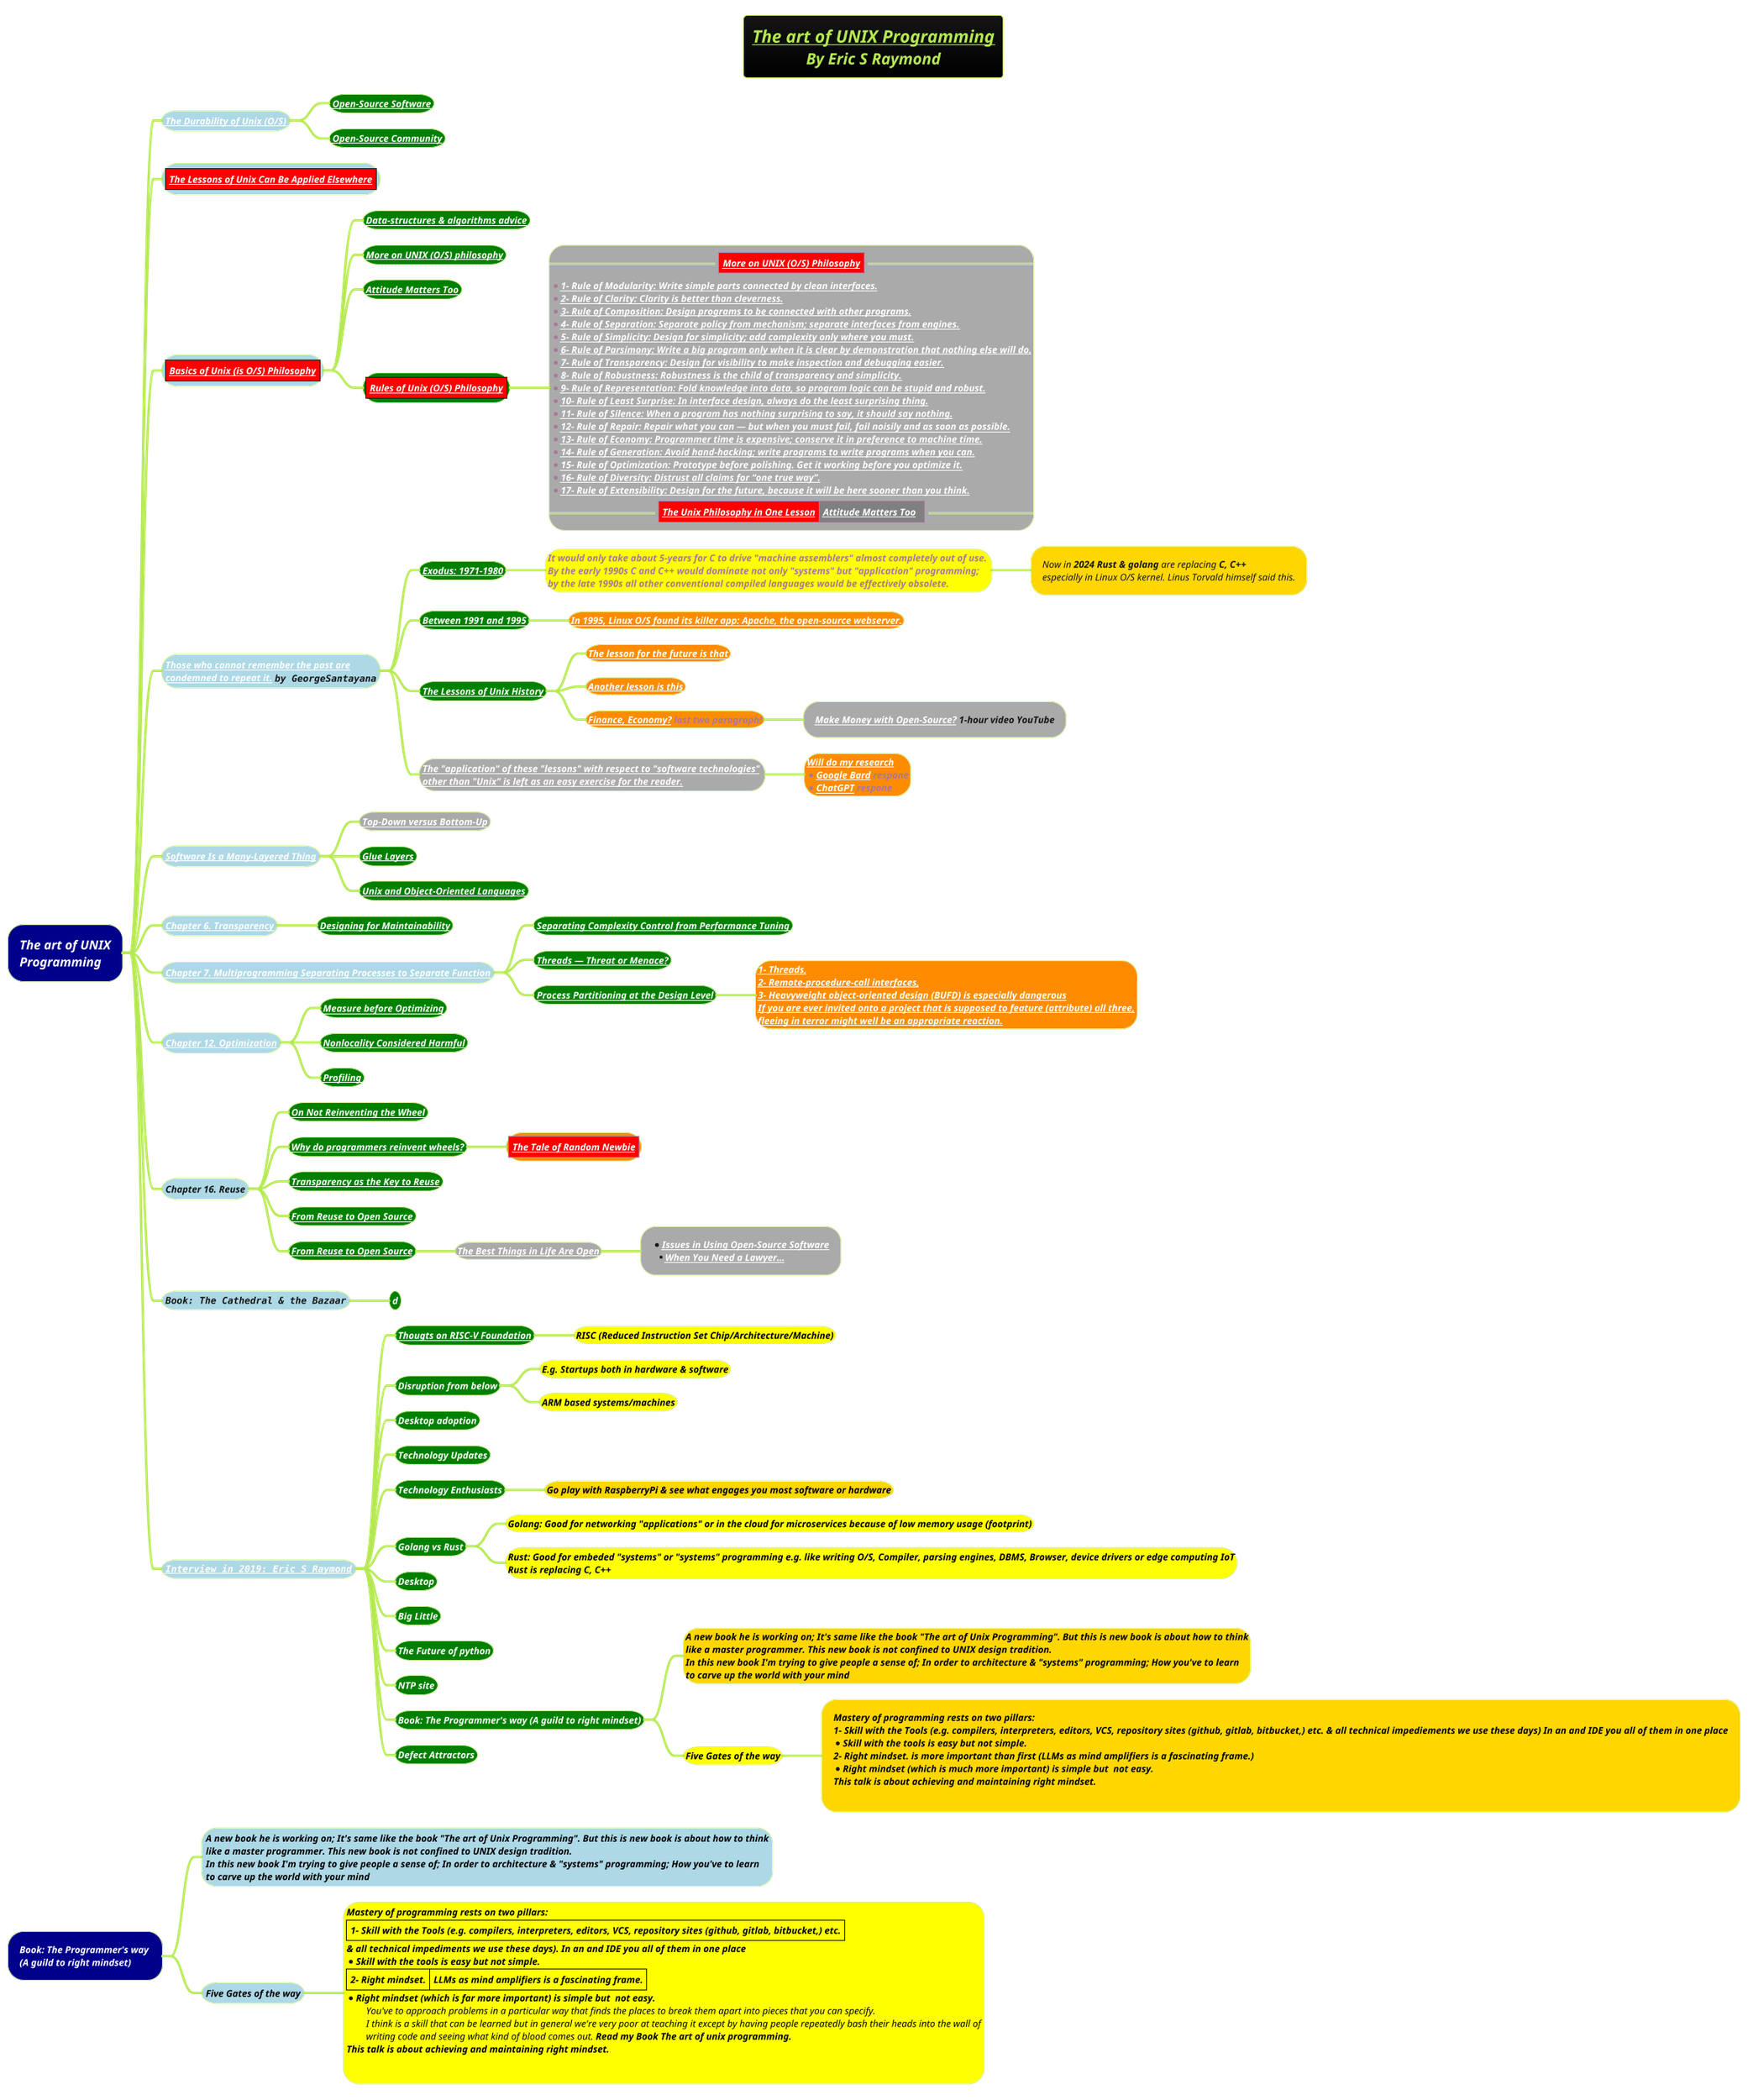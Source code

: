 @startmindmap
title =<i><u><size:18>The art of UNIX Programming \n<i>By Eric S Raymond
!theme hacker

*[#darkblue] <color #white><i>The art of UNIX\n<color #white><i>Programming
**[#lightblue] <i><size:12>[[docs/3-programming-languages/Venkat-Subramaniam/images/img_701.png The Durability of Unix (O/S)]]

***[#green] <size:12><color #white><i><b>[[docs/3-programming-languages/Venkat-Subramaniam/images/img_701.png Open-Source Software]]
***[#green] <size:12><color #white><i><b>[[docs/3-programming-languages/Venkat-Subramaniam/images/img_701.png Open-Source Community]]
**[#lightblue] |<#red><i><size:12>[[docs/3-programming-languages/Venkat-Subramaniam/images/img_702.png The Lessons of Unix Can Be Applied Elsewhere]]|
**[#lightblue] |<#red><i><size:12>[[docs/3-programming-languages/Venkat-Subramaniam/images/img_703.png Basics of Unix (is O/S) Philosophy]]|
***[#green] <size:12><color #white><i><b>[[docs/3-programming-languages/Venkat-Subramaniam/images/img_257.png Data-structures & algorithms advice]]
***[#green] <size:12><color #white><i><b>[[docs/3-programming-languages/Venkat-Subramaniam/images/img_707.drawio.png More on UNIX (O/S) philosophy]]
***[#green] <size:12><color #white><i><b>[[docs/3-programming-languages/Venkat-Subramaniam/images/img_285.png Attitude Matters Too]]

***[#green] |<#red><i><b><size:12>[[docs/3-programming-languages/Venkat-Subramaniam/images/img_257.png Rules of Unix (O/S) Philosophy]]|
****[#a]:==|<#red><size:12><color #white><i><b>[[docs/3-programming-languages/Venkat-Subramaniam/images/img_707.drawio.png More on UNIX (O/S) Philosophy]]|==
*<size:12><color #white><i><b>[[docs/3-programming-languages/Venkat-Subramaniam/images/img_704.png 1- Rule of Modularity: Write simple parts connected by clean interfaces.]]
*<size:12><color #white><i><b>[[docs/3-programming-languages/Venkat-Subramaniam/images/img_705.png 2- Rule of Clarity: Clarity is better than cleverness.]]
*<size:12><color #white><i><b>[[docs/3-programming-languages/Venkat-Subramaniam/images/img_706.png 3- Rule of Composition: Design programs to be connected with other programs.]]
*<size:12><color #white><i><b>[[docs/3-programming-languages/Venkat-Subramaniam/images/img_707.png 4- Rule of Separation: Separate policy from mechanism; separate interfaces from engines.]]
*<size:12><color #white><i><b>[[docs/3-programming-languages/Venkat-Subramaniam/images/img_708.png 5- Rule of Simplicity: Design for simplicity; add complexity only where you must.]]
*<size:12><color #white><i><b>[[docs/3-programming-languages/Venkat-Subramaniam/images/img_709.png 6- Rule of Parsimony: Write a big program only when it is clear by demonstration that nothing else will do.]]
*<size:12><color #white><i><b>[[docs/3-programming-languages/Venkat-Subramaniam/images/img_710.png 7- Rule of Transparency: Design for visibility to make inspection and debugging easier.]]
*<size:12><color #white><i><b>[[docs/3-programming-languages/Venkat-Subramaniam/images/img_711.png 8- Rule of Robustness: Robustness is the child of transparency and simplicity.]]
*<size:12><color #white><i><b>[[docs/3-programming-languages/Venkat-Subramaniam/images/img_712.png 9- Rule of Representation: Fold knowledge into data, so program logic can be stupid and robust.]]
*<size:12><color #white><i><b>[[docs/3-programming-languages/Venkat-Subramaniam/images/img_713.png 10- Rule of Least Surprise: In interface design, always do the least surprising thing.]]
*<size:12><color #white><i><b>[[docs/3-programming-languages/Venkat-Subramaniam/images/img_714.png 11- Rule of Silence: When a program has nothing surprising to say, it should say nothing.]]
*<size:12><color #white><i><b>[[docs/3-programming-languages/Venkat-Subramaniam/images/img_715.png 12- Rule of Repair: Repair what you can — but when you must fail, fail noisily and as soon as possible.]]
*<size:12><color #white><i><b>[[docs/3-programming-languages/Venkat-Subramaniam/images/img_716.png 13- Rule of Economy: Programmer time is expensive; conserve it in preference to machine time.]]
*<size:12><color #white><i><b>[[docs/3-programming-languages/Venkat-Subramaniam/images/img_717.png 14- Rule of Generation: Avoid hand-hacking; write programs to write programs when you can.]]
*<size:12><color #white><i><b>[[docs/3-programming-languages/Venkat-Subramaniam/images/img_718.png 15- Rule of Optimization: Prototype before polishing. Get it working before you optimize it.]]
*<size:12><color #white><i><b>[[docs/3-programming-languages/Venkat-Subramaniam/images/img_719.png 16- Rule of Diversity: Distrust all claims for “one true way”.]]
*<size:12><color #white><i><b>[[docs/3-programming-languages/Venkat-Subramaniam/images/img_720.png 17- Rule of Extensibility: Design for the future, because it will be here sooner than you think.]]
==|<#red><size:12><color #white><i><b>[[docs/3-programming-languages/Venkat-Subramaniam/images/img_721.png The Unix Philosophy in One Lesson]]|<#grey><size:12><color #white><i><b>[[docs/3-programming-languages/Venkat-Subramaniam/images/img_285.png Attitude Matters Too]]  |==;

**[#lightblue] <i><size:12>[[docs/3-programming-languages/Venkat-Subramaniam/images/img_701.png Those who cannot remember the past are]]\n<i><size:12>[[docs/3-programming-languages/Venkat-Subramaniam/images/img_701.png condemned to repeat it.]] ""by GeorgeSantayana""
***[#green] <b><i><size:12>[[docs/3-programming-languages/Venkat-Subramaniam/images/img_722.png Exodus: 1971–1980]]
****[#yellow] <b><i><size:12>It would only take about 5-years for C to drive "machine assemblers" almost completely out of use. \n<b><i><size:12>By the early 1990s C and C++ would dominate not only "systems" but "application" programming; \n<b><i><size:12>by the late 1990s all other conventional compiled languages would be effectively obsolete.
*****[#gold] <i><size:12>Now in **2024 Rust & golang** are replacing <b>C, C++ \n<i><size:12>especially in Linux O/S kernel. Linus Torvald himself said this.

***[#green] <b><i><size:12>[[docs/3-programming-languages/Venkat-Subramaniam/images/img_722.png Between 1991 and 1995]]
****[#darkorange] <b><i><size:12>[[docs/3-programming-languages/Venkat-Subramaniam/images/img_722.png In 1995, Linux O/S found its killer app: Apache, the open-source webserver.]]
***[#green] <b><i><size:12>[[docs/3-programming-languages/Venkat-Subramaniam/images/img_722.png The Lessons of Unix History]]
****[#darkorange] <b><i><size:12>[[docs/3-programming-languages/Venkat-Subramaniam/images/img_722.png The lesson for the future is that]]
****[#darkorange] <b><i><size:12>[[docs/3-programming-languages/Venkat-Subramaniam/images/img_722.png Another lesson is this]]
****[#darkorange] <b><i><size:12>[[docs/3-programming-languages/Venkat-Subramaniam/images/img_722.png Finance, Economy?]] last two paragraph!
*****[#a] <b><i><size:12>[[https://www.youtube.com/watch?v=ElcmUYT9V54&t=1811s Make Money with Open-Source?]] 1-hour video YouTube
***[#a] <b><i><size:12>[[docs/3-programming-languages/Venkat-Subramaniam/images/img_722.png The "application" of these "lessons" with respect to "software technologies"]] \n<b><i><size:12>[[docs/3-programming-languages/Venkat-Subramaniam/images/img_722.png other than "Unix" is left as an easy exercise for the reader.]]
****[#darkorange] <b><i><size:12>[[docs/3-programming-languages/Venkat-Subramaniam/images/img_722.png Will do my research]] \n*<b><i><size:12>[[docs/3-programming-languages/Venkat-Subramaniam/images/img_741.png Google Bard]] respone\n*<b><i><size:12>[[docs/3-programming-languages/Venkat-Subramaniam/images/img_742.png ChatGPT]] respone
**[#lightblue] <i><size:12>[[docs/3-programming-languages/Venkat-Subramaniam/images/img_723.png Software Is a Many-Layered Thing]]
***[#a] <b><i><size:12>[[docs/3-programming-languages/Venkat-Subramaniam/images/img_723.png Top-Down versus Bottom-Up]]
***[#green] <b><i><size:12>[[docs/3-programming-languages/Venkat-Subramaniam/images/img_724.png Glue Layers]]
***[#green] <b><i><size:12>[[docs/3-programming-languages/Venkat-Subramaniam/images/img_724.png Unix and Object-Oriented Languages]]
**[#lightblue] <i><size:12>[[docs/3-programming-languages/Venkat-Subramaniam/images/img_725.png Chapter 6. Transparency]]
***[#green] <b><i><size:12>[[docs/3-programming-languages/Venkat-Subramaniam/images/img_726.png Designing for Maintainability]]
**[#lightblue] <i><size:12>[[docs/3-programming-languages/Venkat-Subramaniam/images/img_727.png Chapter 7. Multiprogramming Separating Processes to Separate Function]]
***[#green] <b><i><size:12>[[docs/3-programming-languages/Venkat-Subramaniam/images/img_728.png Separating Complexity Control from Performance Tuning]]
***[#green] <b><i><size:12>[[docs/3-programming-languages/Venkat-Subramaniam/images/img_729.png Threads — Threat or Menace?]]
***[#green] <b><i><size:12>[[docs/3-programming-languages/Venkat-Subramaniam/images/img_730.png Process Partitioning at the Design Level]]

****[#darkorange]:<b><i><size:12>[[docs/3-programming-languages/Venkat-Subramaniam/images/img_730.png 1- Threads,]]
<b><i><size:12>[[docs/3-programming-languages/Venkat-Subramaniam/images/img_730.png 2- Remote-procedure-call interfaces,]]
<b><i><size:12>[[docs/3-programming-languages/Venkat-Subramaniam/images/img_730.png 3- Heavyweight object-oriented design (BUFD) is especially dangerous]]
<b><i><size:12>[[docs/3-programming-languages/Venkat-Subramaniam/images/img_730.png If you are ever invited onto a project that is supposed to feature (attribute) all three,]]
<b><i><size:12>[[docs/3-programming-languages/Venkat-Subramaniam/images/img_730.png ﬂeeing in terror might well be an appropriate reaction.]];

**[#lightblue] <i><size:12>[[docs/3-programming-languages/Venkat-Subramaniam/images/img_731.png Chapter 12. Optimization]]
***[#green] <b><i><size:12>[[docs/3-programming-languages/Venkat-Subramaniam/images/img_732.png Measure before Optimizing]]
***[#green] <b><i><size:12>[[docs/3-programming-languages/Venkat-Subramaniam/images/img_733.png Nonlocality Considered Harmful]]
***[#green] <b><i><size:12>[[docs/3-programming-languages/Venkat-Subramaniam/images/img_734.png Profiling]]
**[#lightblue] <i><size:12>Chapter 16. Reuse
***[#green] <b><i><size:12>[[docs/3-programming-languages/Venkat-Subramaniam/images/img_735.png On Not Reinventing the Wheel]]
***[#green] <b><i><size:12>[[docs/3-programming-languages/Venkat-Subramaniam/images/img_736.png Why do programmers reinvent wheels?]]
****[#darkorange] |<#red><b><i><size:12>[[docs/3-programming-languages/Venkat-Subramaniam/images/img_736.png The Tale of Random Newbie]]|
***[#green] <b><i><size:12>[[docs/3-programming-languages/Venkat-Subramaniam/images/img_737.png Transparency as the Key to Reuse]]
***[#green] <b><i><size:12>[[docs/3-programming-languages/Venkat-Subramaniam/images/img_738.png From Reuse to Open Source]]
***[#green] <b><i><size:12>[[docs/3-programming-languages/Venkat-Subramaniam/images/img_738.png From Reuse to Open Source]]
****[#a] <b><i><size:12>[[docs/3-programming-languages/Venkat-Subramaniam/images/img_739.png The Best Things in Life Are Open]]
*****[#a] *<b><i><size:12>[[docs/3-programming-languages/Venkat-Subramaniam/images/img_740.png Issues in Using Open-Source Software]] \n**<b><i><size:12>[[docs/3-programming-languages/Venkat-Subramaniam/images/img_740.png When You Need a Lawyer…]]
**[#lightblue] <i><size:12>""Book: The Cathedral & the Bazaar""
***[#green] <b><i><size:12><color #white>d
**[#lightblue] <i><size:12>""[[https://www.youtube.com/watch?v=qoUsfuJaLxg&ab_channel=Level1Linux Interview in 2019: Eric S Raymond]]""
***[#green] <b><i><size:12><color #white>[[docs/3-programming-languages/Venkat-Subramaniam/images/img_751.png Thougts on RISC-V Foundation]]
****[#yellow] <b><i><size:12><color #black>RISC (Reduced Instruction Set Chip/Architecture/Machine)
***[#green] <b><i><size:12><color #white>Disruption from below
****[#yellow] <b><i><size:12><color #black>E.g. Startups both in hardware & software
****[#yellow] <b><i><size:12><color #black>ARM based systems/machines
***[#green] <b><i><size:12><color #white>Desktop adoption
***[#green] <b><i><size:12><color #white>Technology Updates
***[#green] <b><i><size:12><color #white>Technology Enthusiasts
****[#gold] <b><i><size:12><color #black>Go play with RaspberryPi & see what engages you most software or hardware
***[#green] <b><i><size:12><color #white>Golang vs Rust
****[#yellow] <b><i><size:12><color #black>Golang: Good for networking "applications" or in the cloud for microservices because of low memory usage (footprint)
****[#yellow]:<b><i><size:12><color #black>Rust: Good for embeded "systems" or "systems" programming e.g. like writing O/S, Compiler, parsing engines, DBMS, Browser, device drivers or edge computing IoT
<b><i><size:12><color #black>Rust is replacing C, C++ ;
***[#green] <b><i><size:12><color #white>Desktop
***[#green] <b><i><size:12><color #white>Big Little
***[#green] <b><i><size:12><color #white>The Future of python
***[#green] <b><i><size:12><color #white>NTP site
***[#green] <b><i><size:12><color #white>Book: The Programmer's way (A guild to right mindset)
****[#gold]:<b><i><size:12><color #black>A new book he is working on; It's same like the book "The art of Unix Programming". But this is new book is about how to think
<b><i><size:12><color #black>like a master programmer. This new book is not confined to UNIX design tradition.
<b><i><size:12><color #black>In this new book I'm trying to give people a sense of; In order to architecture & "systems" programming; How you've to learn
<b><i><size:12><color #black>to carve up the world with your mind ;
****[#yellow] <b><i><size:12><color #black>Five Gates of the way
*****[#gold]:<b><i><size:12><color #black>Mastery of programming rests on two pillars:
<b><i><size:12><color #black>1- Skill with the Tools (e.g. compilers, interpreters, editors, VCS, repository sites (github, gitlab, bitbucket,) etc. & all technical impediements we use these days) In an and IDE you all of them in one place
*<b><i><size:12><color #black>Skill with the tools is easy but not simple.
<b><i><size:12><color #black>2- Right mindset. is more important than first (LLMs as mind amplifiers is a fascinating frame.)
*<b><i><size:12><color #black>Right mindset (which is much more important) is simple but  not easy.
<b><i><size:12><color #black>This talk is about achieving and maintaining right mindset.
;
***[#green] <b><i><size:12><color #white>Defect Attractors

*[#darkblue] <b><i><size:12><color #white>Book: The Programmer's way \n<b><i><size:12><color #white>(A guild to right mindset)
**[#lightblue]:<b><i><size:12><color #black>A new book he is working on; It's same like the book "The art of Unix Programming". But this is new book is about how to think
<b><i><size:12><color #black>like a master programmer. This new book is not confined to UNIX design tradition.
<b><i><size:12><color #black>In this new book I'm trying to give people a sense of; In order to architecture & "systems" programming; How you've to learn
<b><i><size:12><color #black>to carve up the world with your mind ;
**[#lightblue] <b><i><size:12><color #black>Five Gates of the way
***[#yellow]:<b><i><size:12><color #black>Mastery of programming rests on two pillars:
|<b><i><size:12><color #black>1- Skill with the Tools (e.g. compilers, interpreters, editors, VCS, repository sites (github, gitlab, bitbucket,) etc.|
<b><i><size:12><color #black>& all technical impediments we use these days). In an and IDE you all of them in one place
*<b><i><size:12><color #black>Skill with the tools is easy but not simple.
|<b><i><size:12><color #black>2- Right mindset.|<b><i><size:12><color #black>LLMs as mind amplifiers is a fascinating frame.|
*<b><i><size:12><color #black>Right mindset (which is far more important) is simple but  not easy.
<i><size:12><color #black>\tYou've to approach problems in a particular way that finds the places to break them apart into pieces that you can specify.
<i><size:12><color #black>\tI think is a skill that can be learned but in general we're very poor at teaching it except by having people repeatedly bash their heads into the wall of
<i><size:12><color #black>\twriting code and seeing what kind of blood comes out. <b>Read my Book The art of unix programming.
<b><i><size:12><color #black>This talk is about achieving and maintaining right mindset.

;

@endmindmap

